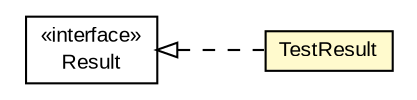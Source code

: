 #!/usr/local/bin/dot
#
# Class diagram 
# Generated by UMLGraph version R5_6-24-gf6e263 (http://www.umlgraph.org/)
#

digraph G {
	edge [fontname="arial",fontsize=10,labelfontname="arial",labelfontsize=10];
	node [fontname="arial",fontsize=10,shape=plaintext];
	nodesep=0.25;
	ranksep=0.5;
	rankdir=LR;
	// com.gwtplatform.dispatch.rpc.shared.Result
	c512742 [label=<<table title="com.gwtplatform.dispatch.rpc.shared.Result" border="0" cellborder="1" cellspacing="0" cellpadding="2" port="p" href="../Result.html">
		<tr><td><table border="0" cellspacing="0" cellpadding="1">
<tr><td align="center" balign="center"> &#171;interface&#187; </td></tr>
<tr><td align="center" balign="center"> Result </td></tr>
		</table></td></tr>
		</table>>, URL="../Result.html", fontname="arial", fontcolor="black", fontsize=10.0];
	// com.gwtplatform.dispatch.rpc.shared.action.TestResult
	c513077 [label=<<table title="com.gwtplatform.dispatch.rpc.shared.action.TestResult" border="0" cellborder="1" cellspacing="0" cellpadding="2" port="p" bgcolor="lemonChiffon" href="./TestResult.html">
		<tr><td><table border="0" cellspacing="0" cellpadding="1">
<tr><td align="center" balign="center"> TestResult </td></tr>
		</table></td></tr>
		</table>>, URL="./TestResult.html", fontname="arial", fontcolor="black", fontsize=10.0];
	//com.gwtplatform.dispatch.rpc.shared.action.TestResult implements com.gwtplatform.dispatch.rpc.shared.Result
	c512742:p -> c513077:p [dir=back,arrowtail=empty,style=dashed];
}

